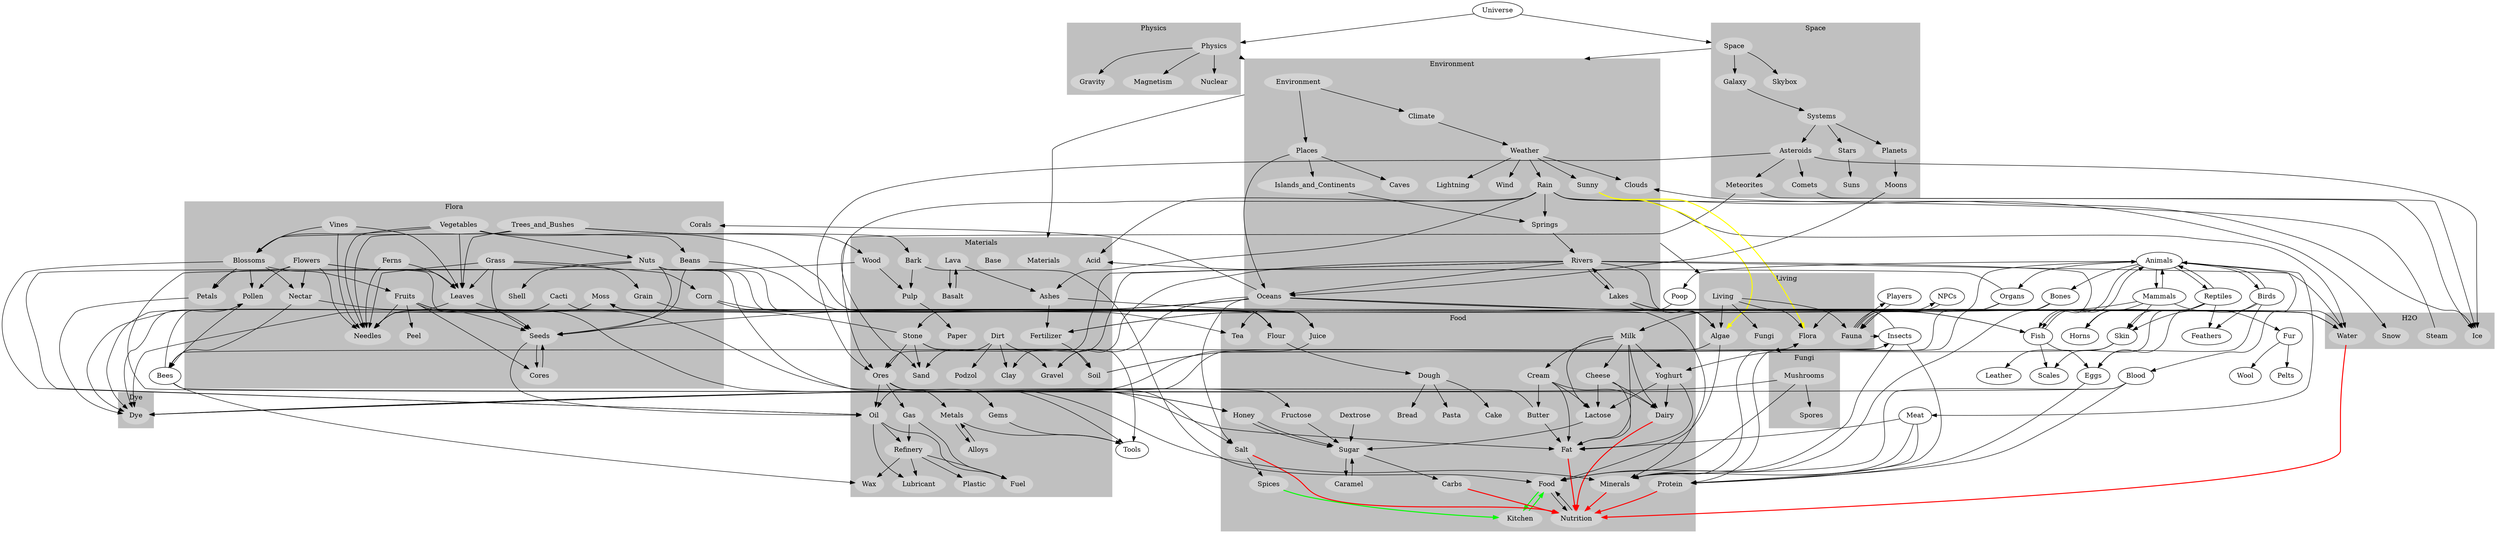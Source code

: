 digraph G {
compound=true;

subgraph cluster1 {
label="Physics"; style=filled; color=grey;
node [style=filled,color=lightgrey];

Physics->Gravity,Magnetism,Nuclear;
}

subgraph cluster2 {
label="Space"; style=filled; color=grey;
node [style=filled,color=lightgrey];

Space->Galaxy,Skybox;
Galaxy->Systems;
Systems->Stars->Suns;
Systems->Planets;
Planets->Moons;
Systems->Asteroids->Meteorites,Comets;
}

Universe->Space[lhead=cluster2];
Universe->Physics[lhead=cluster1];

subgraph cluster3 {
label="Environment"; style=filled; color=grey;
node [style=filled,color=lightgrey];
Physics->Environment[ltail=cluster1,lhead=cluster3];
Space->Environment[ltail=cluster2,lhead=cluster3];

Environment->Places,Climate;
Climate->Weather->Lightning,Wind,Rain,Sunny,Clouds;
Places->Caves,Oceans,Islands_and_Continents;
Islands_and_Continents,Rain->Springs->Rivers;
Lakes->Rivers->Lakes,Oceans;
}

subgraph cluster10 {
label="H2O"; style=filled; color=grey;
node [style=filled,color=lightgrey];

Water,Snow,Ice,Steam;
}

subgraph cluster9 {
label="Dye"; style=filled; color=grey;
node [style=filled,color=lightgrey];

Dye;
}

subgraph cluster8 {
label="Food"; style=filled; color=grey;
node [style=filled,color=lightgrey];
Food->Nutrition->Food;
Spices,Food->Kitchen->Food[style=bold,color=green];
Carbs,Protein,Dairy,Fat,Salt,Water,Minerals->Nutrition[style=bold,color=red];

Lactose,Fructose,Dextrose->Sugar->Carbs;
Milk->Cheese,Yoghurt,Cream;
Milk,Cream,Cheese,Yoghurt->Fat,Dairy,Lactose;
Flour->Dough->Bread,Pasta,Cake;
Cream->Butter->Fat;
Honey->Sugar->Caramel->Sugar;
Salt->Spices;
Juice->Dye;
Water->Tea;
}

subgraph cluster4 {
label="Materials"; style=filled; color=grey;
node [style=filled,color=lightgrey];
Environment->Materials[ltail=cluster3,lhead=cluster4];

Acid,Base;
Metals->Alloys->Metals;
Ores->Salt,Gems,Metals,Minerals,Gas,Oil;
Stone->Ores,Gravel,Sand;
Dirt->Soil,Podzol,Clay,Sand;
Fertilizer->Soil;
Lava->Basalt->Lava->Ashes;
Steam->Clouds;
Wood,Bark->Pulp->Paper;
Butter->Oil->Lubricant;
Oil,Gas->Fuel,Refinery;
Refinery->Fuel,Wax,Plastic,Lubricant
}

subgraph cluster5 {
label="Living"; style=filled; color=grey;
node [style=filled,color=lightgrey];
Environment->Living[ltail=cluster3,lhead=cluster5];

Living->Flora,Fauna,Fungi,Algae
Algae->Dye,Food
}

subgraph cluster6 {
label="Fungi"; style=filled; color=grey;
node [style=filled,color=lightgrey];
Fungi->Mushrooms[ltail=cluster5,lhead=cluster6];

Mushrooms->Spores,Food,Dye;
}

subgraph cluster7 {
label="Flora"; style=filled; color=grey;
node [style=filled,color=lightgrey];
Soil->Flora[ltail=cluster5,lhead=cluster7];

Leaves->Tea
Oceans->Corals,Needles
Stone->Moss->Dye,Water,Needles
Flowers->Leaves,Petals,Pollen,Nectar,Seeds,Needles
Vines->Leaves,Blossoms,Needles
Trees_and_Bushes->Leaves,Blossoms,Wood,Bark,Needles
Ferns->Leaves,Needles
Cacti->Dye,Water,Needles
Grass->Seeds,Grain,Leaves,Corn,Needles
Vegetables->Leaves,Nuts,Juice,Blossoms,Beans,Needles

Fruits->Seeds,Juice,Peel,Fructose,Needles
Fruits->Cores->Seeds->Cores
Nuts->Seeds,Juice,Shell,Fat,Flour,Oil
Blossoms->Petals,Pollen,Fruits,Nectar,Oil
Petals,Pollen,Leaves->Dye
Nectar->Honey->Sugar
Grain->Flour
Beans->Seeds,Juice
Corn->Juice,Flour
Seeds->Flour,Oil
Bark->Food
}

Asteroids,Meteorites->Ores,Ice
Comets->Ice

Rain->Water,Acid,Ashes,Snow,Ice,Sand

Sunny->Flora,Algae[style=bold,color=yellow];
Moons->Oceans
Ashes->Minerals

Fauna,Soil->Insects->Food,Protein,Flora
Insects,Pollen,Nectar->Bees->Wax,Honey,Pollen

Rivers->Ores,Gravel,Clay
Oceans,Rivers,Lakes->Water,Fish,Algae
Oceans->Salt,Stone,Gravel

Players,NPCs->Fauna->Players,NPCs,Animals
Animals->Meat,Bones,Blood,Organs,Poop
Animals->Reptiles->Animals,Horns,Skin,Scales,Feathers,Eggs
Animals->Birds->Animals,Skin,Feathers,Eggs
Animals->Fish->Animals,Scales,Eggs
Animals->Mammals->Animals,Fur,Horns,Skin,Milk

Eggs->Protein
Blood->Protein,Minerals,Dye
Meat->Protein,Minerals,Fat
Organs->Protein,Minerals,Acid
Bones->Minerals
Bones,Poop,Ashes->Fertilizer
Skin->Leather,Yoghurt
Fur->Pelts,Wool

Gems,Stone,Metals,Wood->Tools
}
